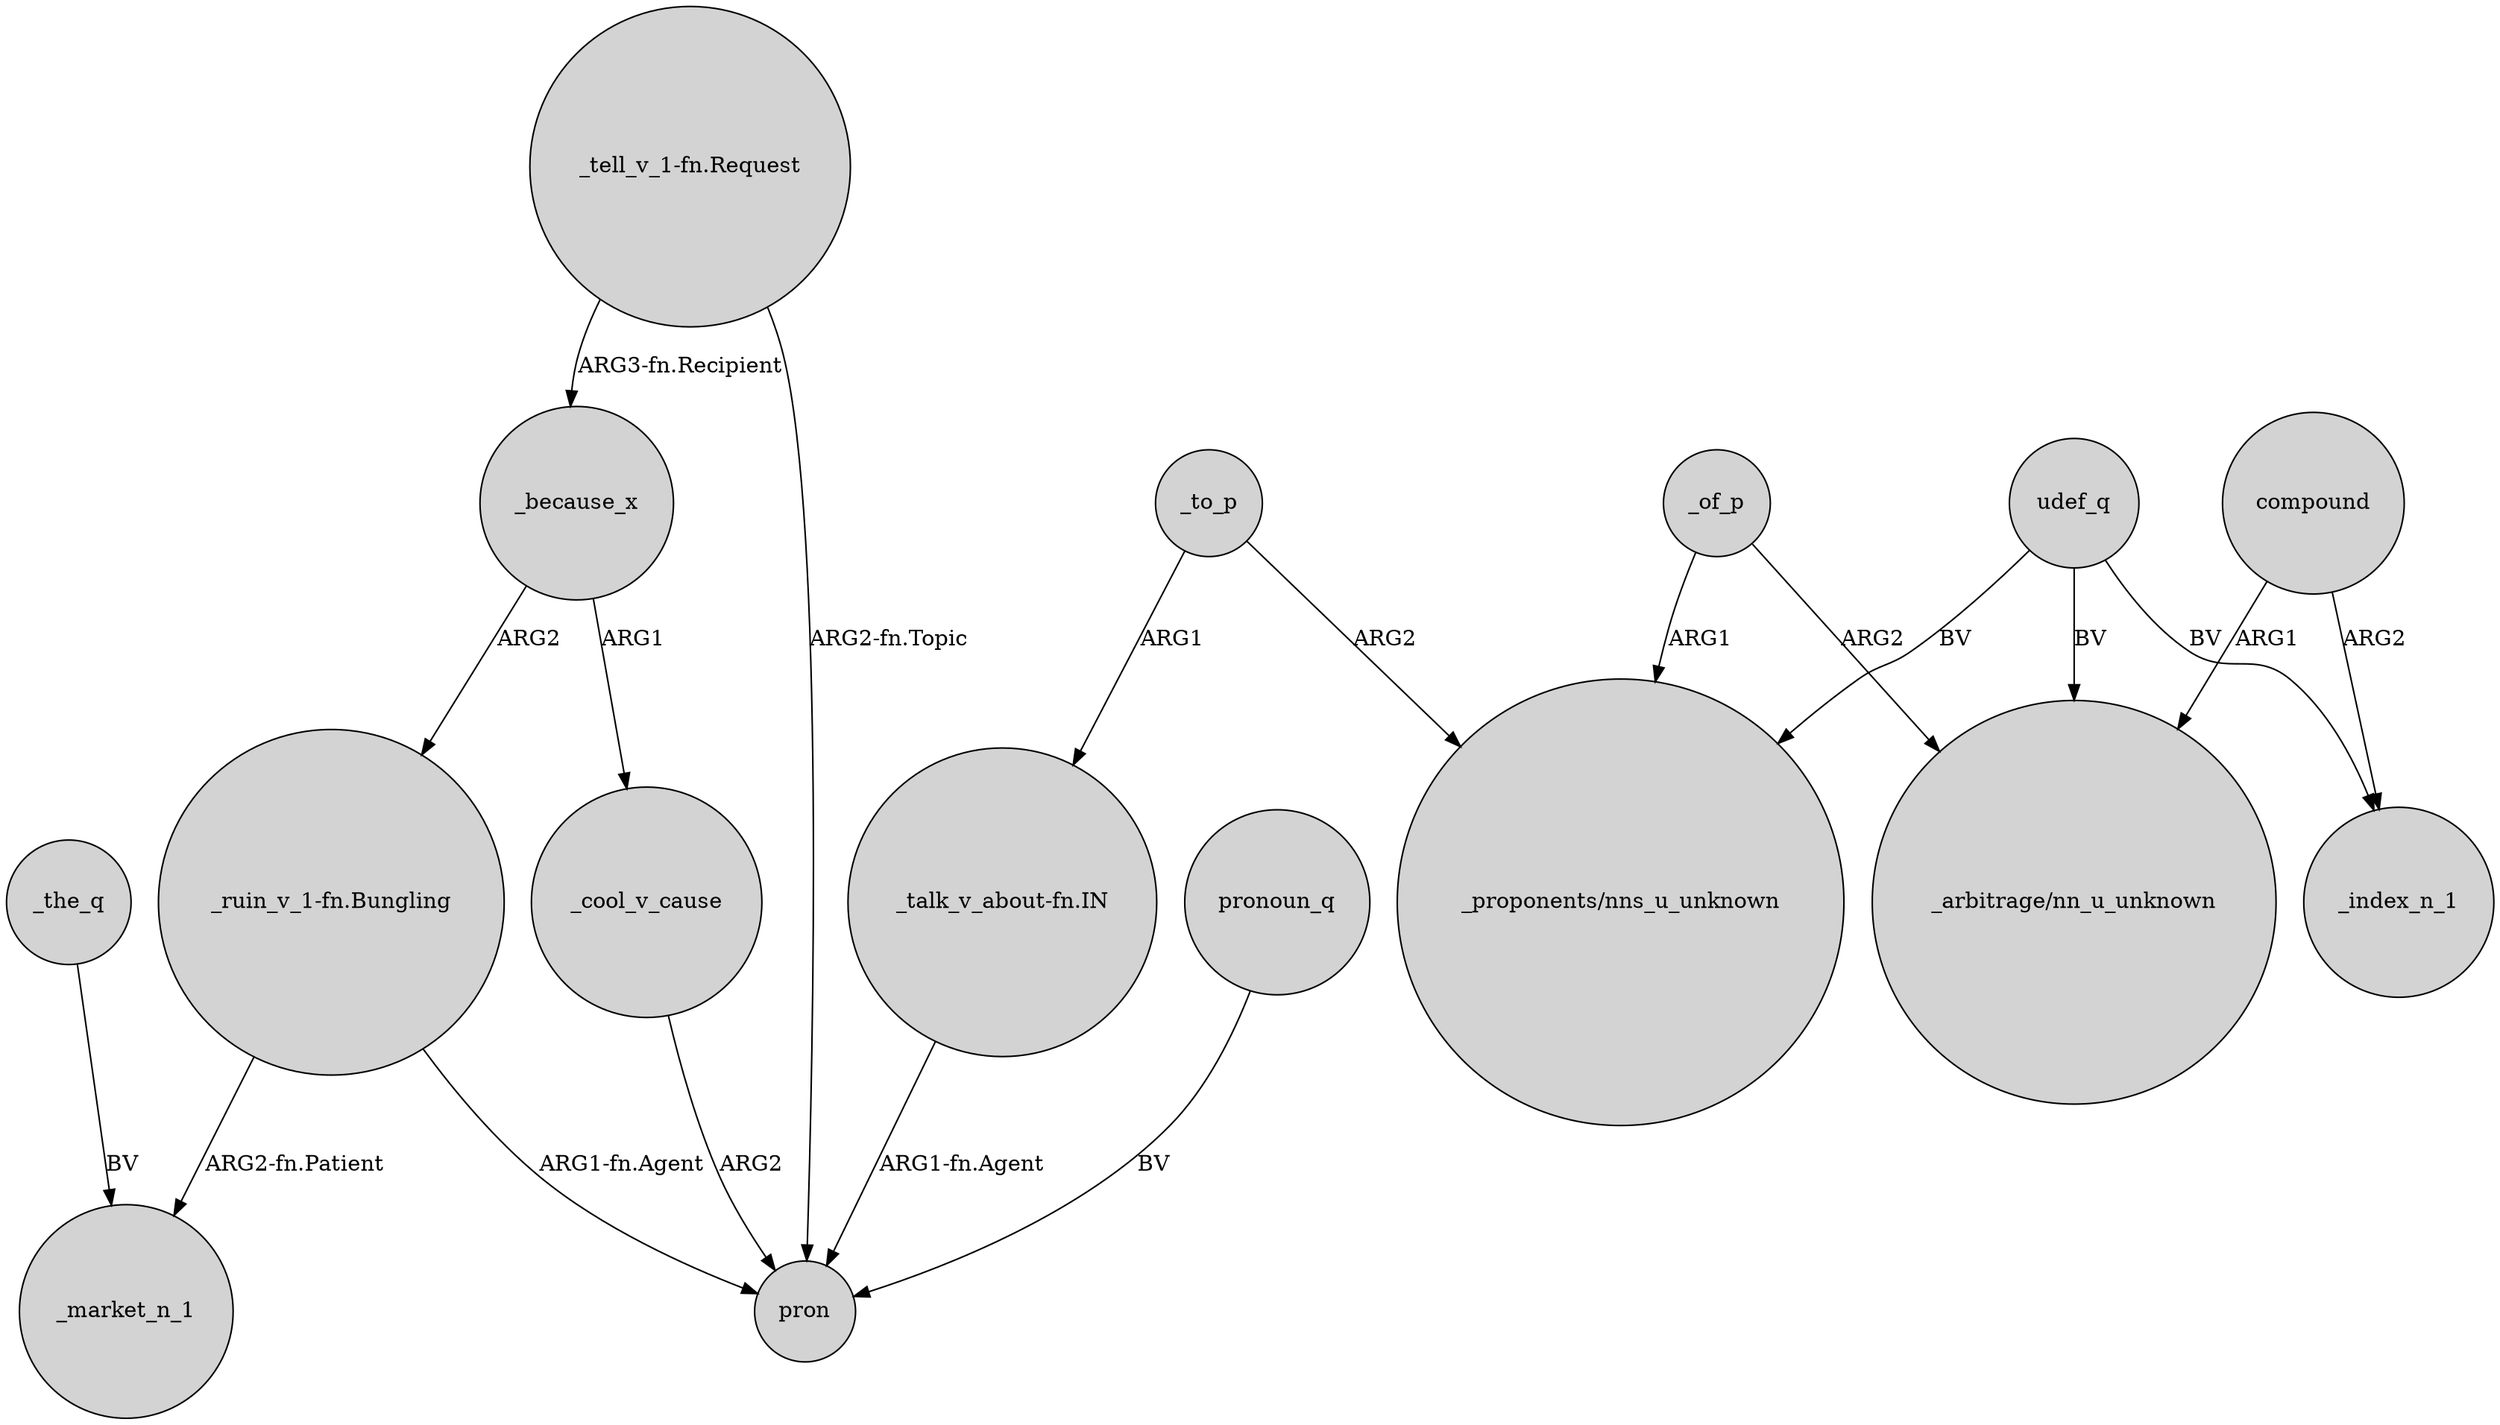 digraph {
	node [shape=circle style=filled]
	"_ruin_v_1-fn.Bungling" -> _market_n_1 [label="ARG2-fn.Patient"]
	compound -> _index_n_1 [label=ARG2]
	_to_p -> "_proponents/nns_u_unknown" [label=ARG2]
	_to_p -> "_talk_v_about-fn.IN" [label=ARG1]
	"_talk_v_about-fn.IN" -> pron [label="ARG1-fn.Agent"]
	_cool_v_cause -> pron [label=ARG2]
	udef_q -> "_proponents/nns_u_unknown" [label=BV]
	udef_q -> _index_n_1 [label=BV]
	_because_x -> "_ruin_v_1-fn.Bungling" [label=ARG2]
	_of_p -> "_arbitrage/nn_u_unknown" [label=ARG2]
	pronoun_q -> pron [label=BV]
	udef_q -> "_arbitrage/nn_u_unknown" [label=BV]
	compound -> "_arbitrage/nn_u_unknown" [label=ARG1]
	"_tell_v_1-fn.Request" -> pron [label="ARG2-fn.Topic"]
	"_ruin_v_1-fn.Bungling" -> pron [label="ARG1-fn.Agent"]
	_because_x -> _cool_v_cause [label=ARG1]
	_the_q -> _market_n_1 [label=BV]
	_of_p -> "_proponents/nns_u_unknown" [label=ARG1]
	"_tell_v_1-fn.Request" -> _because_x [label="ARG3-fn.Recipient"]
}

